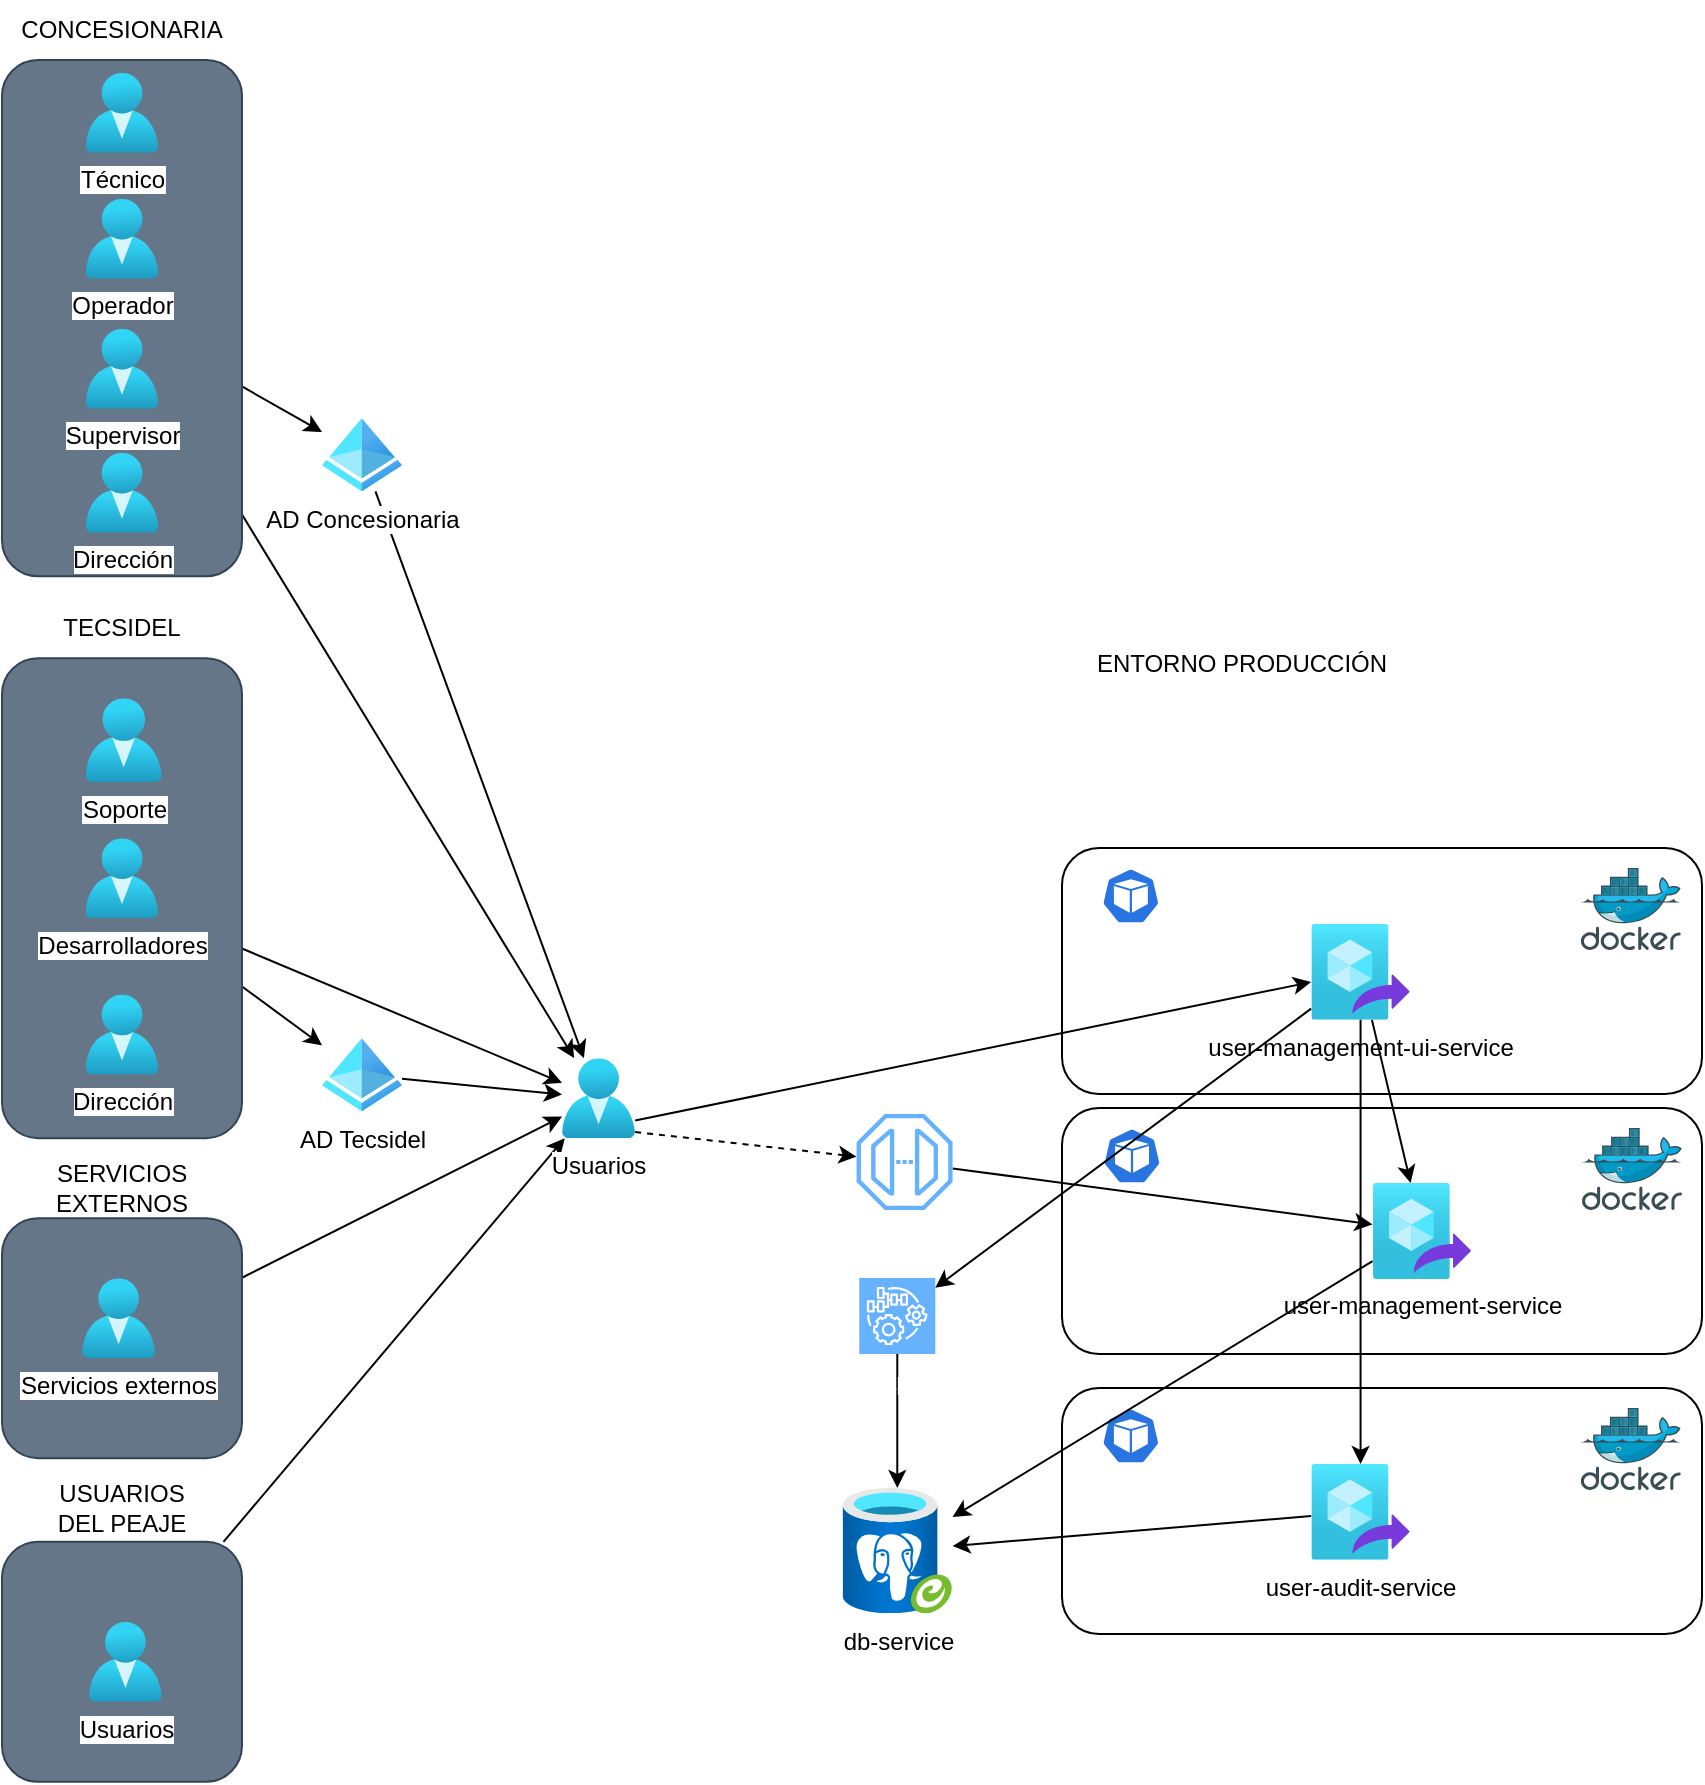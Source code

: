 <mxfile>
    <diagram id="Dp09zciwQ04VZwHExYm0" name="Page-1">
        <mxGraphModel dx="1682" dy="1567" grid="1" gridSize="10" guides="1" tooltips="1" connect="1" arrows="1" fold="1" page="1" pageScale="1" pageWidth="850" pageHeight="1100" math="0" shadow="0">
            <root>
                <mxCell id="0"/>
                <mxCell id="1" parent="0"/>
                <mxCell id="64" value="" style="group" parent="1" vertex="1" connectable="0">
                    <mxGeometry x="370" y="354" width="320.0" height="123" as="geometry"/>
                </mxCell>
                <mxCell id="54" value="" style="rounded=1;whiteSpace=wrap;html=1;" parent="64" vertex="1">
                    <mxGeometry width="320" height="123" as="geometry"/>
                </mxCell>
                <mxCell id="55" value="" style="sketch=0;html=1;dashed=0;whitespace=wrap;fillColor=#2875E2;strokeColor=#ffffff;points=[[0.005,0.63,0],[0.1,0.2,0],[0.9,0.2,0],[0.5,0,0],[0.995,0.63,0],[0.72,0.99,0],[0.5,1,0],[0.28,0.99,0]];verticalLabelPosition=bottom;align=center;verticalAlign=top;shape=mxgraph.kubernetes.icon;prIcon=pod" parent="64" vertex="1">
                    <mxGeometry x="19.43" y="10" width="30" height="28" as="geometry"/>
                </mxCell>
                <mxCell id="56" value="user-management-ui-service" style="aspect=fixed;html=1;points=[];align=center;image;fontSize=12;image=img/lib/azure2/compute/Image_Definitions.svg;fillColor=#CCCCCC;" parent="64" vertex="1">
                    <mxGeometry x="124.57" y="38" width="49.43" height="47.93" as="geometry"/>
                </mxCell>
                <mxCell id="43" value="" style="sketch=0;aspect=fixed;html=1;points=[];align=center;image;fontSize=12;image=img/lib/mscae/Docker.svg;fillColor=#CCCCCC;movable=1;resizable=1;rotatable=1;deletable=1;editable=1;connectable=1;" parent="64" vertex="1">
                    <mxGeometry x="259.43" y="10" width="50" height="41" as="geometry"/>
                </mxCell>
                <mxCell id="47" value="" style="rounded=1;whiteSpace=wrap;html=1;" parent="1" vertex="1">
                    <mxGeometry x="370" y="484" width="320" height="123" as="geometry"/>
                </mxCell>
                <mxCell id="73" style="edgeStyle=none;html=1;" parent="1" target="56" edge="1">
                    <mxGeometry relative="1" as="geometry">
                        <mxPoint x="156.57" y="490.255" as="sourcePoint"/>
                    </mxGeometry>
                </mxCell>
                <mxCell id="77" style="edgeStyle=none;html=1;fontColor=#FFFFFF;dashed=1;" parent="1" target="76" edge="1">
                    <mxGeometry relative="1" as="geometry">
                        <mxPoint x="156.57" y="496.032" as="sourcePoint"/>
                    </mxGeometry>
                </mxCell>
                <mxCell id="33" value="ENTORNO PRODUCCIÓN" style="text;html=1;strokeColor=none;fillColor=none;align=center;verticalAlign=middle;whiteSpace=wrap;rounded=0;" parent="1" vertex="1">
                    <mxGeometry x="370" y="246.57" width="180" height="30" as="geometry"/>
                </mxCell>
                <mxCell id="46" value="" style="sketch=0;html=1;dashed=0;whitespace=wrap;fillColor=#2875E2;strokeColor=#ffffff;points=[[0.005,0.63,0],[0.1,0.2,0],[0.9,0.2,0],[0.5,0,0],[0.995,0.63,0],[0.72,0.99,0],[0.5,1,0],[0.28,0.99,0]];verticalLabelPosition=bottom;align=center;verticalAlign=top;shape=mxgraph.kubernetes.icon;prIcon=pod" parent="1" vertex="1">
                    <mxGeometry x="390" y="494" width="30" height="28" as="geometry"/>
                </mxCell>
                <mxCell id="79" style="edgeStyle=none;html=1;" parent="1" source="76" target="50" edge="1">
                    <mxGeometry relative="1" as="geometry"/>
                </mxCell>
                <mxCell id="76" value="&lt;font color=&quot;#ffffff&quot;&gt;API Gateway&lt;/font&gt;" style="sketch=0;outlineConnect=0;fontColor=#232F3E;gradientColor=none;fillColor=#66B2FF;strokeColor=none;dashed=0;verticalLabelPosition=bottom;verticalAlign=top;align=center;html=1;fontSize=12;fontStyle=0;aspect=fixed;pointerEvents=1;shape=mxgraph.aws4.endpoint;" parent="1" vertex="1">
                    <mxGeometry x="267.29" y="487" width="48" height="48" as="geometry"/>
                </mxCell>
                <mxCell id="50" value="user-management-service" style="aspect=fixed;html=1;points=[];align=center;image;fontSize=12;image=img/lib/azure2/compute/Image_Definitions.svg;fillColor=#CCCCCC;" parent="1" vertex="1">
                    <mxGeometry x="525.28" y="521.54" width="49.43" height="47.93" as="geometry"/>
                </mxCell>
                <mxCell id="62" style="edgeStyle=none;html=1;" parent="1" source="56" target="50" edge="1">
                    <mxGeometry relative="1" as="geometry"/>
                </mxCell>
                <mxCell id="78" value="" style="sketch=0;aspect=fixed;html=1;points=[];align=center;image;fontSize=12;image=img/lib/mscae/Docker.svg;fillColor=#CCCCCC;movable=1;resizable=1;rotatable=1;deletable=1;editable=1;connectable=1;" parent="1" vertex="1">
                    <mxGeometry x="630" y="494" width="50" height="41" as="geometry"/>
                </mxCell>
                <mxCell id="3" value="db-service" style="aspect=fixed;html=1;points=[];align=center;image;fontSize=12;image=img/lib/azure2/databases/Azure_Database_PostgreSQL_Server_Group.svg;" parent="1" vertex="1">
                    <mxGeometry x="260" y="674" width="55.29" height="62.67" as="geometry"/>
                </mxCell>
                <mxCell id="80" value="" style="group" parent="1" vertex="1" connectable="0">
                    <mxGeometry x="370" y="624" width="320.0" height="123" as="geometry"/>
                </mxCell>
                <mxCell id="81" value="" style="rounded=1;whiteSpace=wrap;html=1;" parent="80" vertex="1">
                    <mxGeometry width="320" height="123" as="geometry"/>
                </mxCell>
                <mxCell id="82" value="" style="sketch=0;html=1;dashed=0;whitespace=wrap;fillColor=#2875E2;strokeColor=#ffffff;points=[[0.005,0.63,0],[0.1,0.2,0],[0.9,0.2,0],[0.5,0,0],[0.995,0.63,0],[0.72,0.99,0],[0.5,1,0],[0.28,0.99,0]];verticalLabelPosition=bottom;align=center;verticalAlign=top;shape=mxgraph.kubernetes.icon;prIcon=pod" parent="80" vertex="1">
                    <mxGeometry x="19.43" y="10" width="30" height="28" as="geometry"/>
                </mxCell>
                <mxCell id="83" value="user-audit-service" style="aspect=fixed;html=1;points=[];align=center;image;fontSize=12;image=img/lib/azure2/compute/Image_Definitions.svg;fillColor=#CCCCCC;" parent="80" vertex="1">
                    <mxGeometry x="124.57" y="38" width="49.43" height="47.93" as="geometry"/>
                </mxCell>
                <mxCell id="84" value="" style="sketch=0;aspect=fixed;html=1;points=[];align=center;image;fontSize=12;image=img/lib/mscae/Docker.svg;fillColor=#CCCCCC;movable=1;resizable=1;rotatable=1;deletable=1;editable=1;connectable=1;" parent="80" vertex="1">
                    <mxGeometry x="259.43" y="10" width="50" height="41" as="geometry"/>
                </mxCell>
                <mxCell id="87" style="edgeStyle=none;html=1;" parent="1" source="56" target="83" edge="1">
                    <mxGeometry relative="1" as="geometry"/>
                </mxCell>
                <mxCell id="89" style="edgeStyle=none;html=1;" parent="1" source="83" target="3" edge="1">
                    <mxGeometry relative="1" as="geometry"/>
                </mxCell>
                <mxCell id="93" style="edgeStyle=none;html=1;" parent="1" source="91" target="3" edge="1">
                    <mxGeometry relative="1" as="geometry"/>
                </mxCell>
                <mxCell id="91" value="Graphql" style="sketch=0;points=[[0,0,0],[0.25,0,0],[0.5,0,0],[0.75,0,0],[1,0,0],[0,1,0],[0.25,1,0],[0.5,1,0],[0.75,1,0],[1,1,0],[0,0.25,0],[0,0.5,0],[0,0.75,0],[1,0.25,0],[1,0.5,0],[1,0.75,0]];outlineConnect=0;fontColor=#FFFFFF;gradientColor=#66B2FF;gradientDirection=north;fillColor=#66B2FF;strokeColor=#ffffff;dashed=0;verticalLabelPosition=bottom;verticalAlign=top;align=center;html=1;fontSize=12;fontStyle=0;aspect=fixed;shape=mxgraph.aws4.resourceIcon;resIcon=mxgraph.aws4.iot_things_graph;" parent="1" vertex="1">
                    <mxGeometry x="268.64" y="569" width="38" height="38" as="geometry"/>
                </mxCell>
                <mxCell id="92" style="edgeStyle=none;html=1;" parent="1" source="56" target="91" edge="1">
                    <mxGeometry relative="1" as="geometry"/>
                </mxCell>
                <mxCell id="53" style="edgeStyle=none;html=1;" parent="1" source="50" target="3" edge="1">
                    <mxGeometry relative="1" as="geometry"/>
                </mxCell>
                <mxCell id="94" style="edgeStyle=none;html=1;" edge="1" parent="1" source="116" target="100">
                    <mxGeometry relative="1" as="geometry"/>
                </mxCell>
                <mxCell id="95" style="edgeStyle=none;html=1;" edge="1" parent="1" source="112" target="100">
                    <mxGeometry relative="1" as="geometry"/>
                </mxCell>
                <mxCell id="96" style="edgeStyle=none;html=1;" edge="1" parent="1" source="120" target="100">
                    <mxGeometry relative="1" as="geometry"/>
                </mxCell>
                <mxCell id="97" style="edgeStyle=none;html=1;" edge="1" parent="1" source="120" target="102">
                    <mxGeometry relative="1" as="geometry"/>
                </mxCell>
                <mxCell id="98" style="edgeStyle=none;html=1;" edge="1" parent="1" source="106" target="100">
                    <mxGeometry relative="1" as="geometry"/>
                </mxCell>
                <mxCell id="99" style="edgeStyle=none;html=1;" edge="1" parent="1" source="106" target="104">
                    <mxGeometry relative="1" as="geometry"/>
                </mxCell>
                <mxCell id="100" value="Usuarios" style="aspect=fixed;html=1;points=[];align=center;image;fontSize=12;image=img/lib/azure2/identity/Users.svg;" vertex="1" parent="1">
                    <mxGeometry x="120.0" y="459.09" width="36.57" height="40" as="geometry"/>
                </mxCell>
                <mxCell id="101" style="edgeStyle=none;html=1;" edge="1" parent="1" source="102" target="100">
                    <mxGeometry relative="1" as="geometry"/>
                </mxCell>
                <mxCell id="102" value="AD Concesionaria" style="aspect=fixed;html=1;points=[];align=center;image;fontSize=12;image=img/lib/azure2/identity/Azure_Active_Directory.svg;" vertex="1" parent="1">
                    <mxGeometry y="139.09" width="40" height="36.57" as="geometry"/>
                </mxCell>
                <mxCell id="103" style="edgeStyle=none;html=1;" edge="1" parent="1" source="104" target="100">
                    <mxGeometry relative="1" as="geometry"/>
                </mxCell>
                <mxCell id="104" value="AD Tecsidel" style="aspect=fixed;html=1;points=[];align=center;image;fontSize=12;image=img/lib/azure2/identity/Azure_Active_Directory.svg;" vertex="1" parent="1">
                    <mxGeometry x="2.842e-14" y="449.09" width="40" height="36.57" as="geometry"/>
                </mxCell>
                <mxCell id="105" value="" style="group" vertex="1" connectable="0" parent="1">
                    <mxGeometry x="-160" y="229.09" width="120" height="270" as="geometry"/>
                </mxCell>
                <mxCell id="106" value="" style="rounded=1;whiteSpace=wrap;html=1;strokeColor=#314354;fillColor=#647687;fontColor=#ffffff;" vertex="1" parent="105">
                    <mxGeometry y="30" width="120" height="240" as="geometry"/>
                </mxCell>
                <mxCell id="107" value="Soporte" style="aspect=fixed;html=1;points=[];align=center;image;fontSize=12;image=img/lib/azure2/identity/Users.svg;" vertex="1" parent="105">
                    <mxGeometry x="41.71" y="50" width="38.29" height="41.88" as="geometry"/>
                </mxCell>
                <mxCell id="108" value="Desarrolladores" style="aspect=fixed;html=1;points=[];align=center;image;fontSize=12;image=img/lib/azure2/identity/Users.svg;" vertex="1" parent="105">
                    <mxGeometry x="41.71" y="120" width="36.57" height="40" as="geometry"/>
                </mxCell>
                <mxCell id="109" value="Dirección" style="aspect=fixed;html=1;points=[];align=center;image;fontSize=12;image=img/lib/azure2/identity/Users.svg;" vertex="1" parent="105">
                    <mxGeometry x="41.71" y="198.17" width="36.57" height="40" as="geometry"/>
                </mxCell>
                <mxCell id="110" value="TECSIDEL" style="text;html=1;strokeColor=none;fillColor=none;align=center;verticalAlign=middle;whiteSpace=wrap;rounded=0;" vertex="1" parent="105">
                    <mxGeometry x="30" width="60" height="30" as="geometry"/>
                </mxCell>
                <mxCell id="111" value="" style="group" vertex="1" connectable="0" parent="1">
                    <mxGeometry x="-160" y="509.09" width="120" height="150" as="geometry"/>
                </mxCell>
                <mxCell id="112" value="" style="rounded=1;whiteSpace=wrap;html=1;strokeColor=#314354;fillColor=#647687;fontColor=#ffffff;rotation=-90;" vertex="1" parent="111">
                    <mxGeometry y="30" width="120" height="120" as="geometry"/>
                </mxCell>
                <mxCell id="113" value="Servicios externos" style="aspect=fixed;html=1;points=[];align=center;image;fontSize=12;image=img/lib/azure2/identity/Users.svg;" vertex="1" parent="111">
                    <mxGeometry x="40" y="60" width="36.57" height="40" as="geometry"/>
                </mxCell>
                <mxCell id="114" value="SERVICIOS EXTERNOS" style="text;html=1;strokeColor=none;fillColor=none;align=center;verticalAlign=middle;whiteSpace=wrap;rounded=0;" vertex="1" parent="111">
                    <mxGeometry x="30" width="60" height="30" as="geometry"/>
                </mxCell>
                <mxCell id="115" value="" style="group" vertex="1" connectable="0" parent="1">
                    <mxGeometry x="-160" y="659.09" width="120" height="161.83" as="geometry"/>
                </mxCell>
                <mxCell id="116" value="" style="rounded=1;whiteSpace=wrap;html=1;strokeColor=#314354;fillColor=#647687;fontColor=#ffffff;rotation=-90;" vertex="1" parent="115">
                    <mxGeometry y="41.83" width="120" height="120" as="geometry"/>
                </mxCell>
                <mxCell id="117" value="Usuarios" style="aspect=fixed;html=1;points=[];align=center;image;fontSize=12;image=img/lib/azure2/identity/Users.svg;" vertex="1" parent="115">
                    <mxGeometry x="43.42" y="81.83" width="36.57" height="40" as="geometry"/>
                </mxCell>
                <mxCell id="118" value="USUARIOS DEL PEAJE" style="text;html=1;strokeColor=none;fillColor=none;align=center;verticalAlign=middle;whiteSpace=wrap;rounded=0;" vertex="1" parent="115">
                    <mxGeometry x="25.85" y="10" width="68.29" height="30" as="geometry"/>
                </mxCell>
                <mxCell id="119" value="" style="group" vertex="1" connectable="0" parent="1">
                    <mxGeometry x="-160" y="-70" width="120.0" height="288.17" as="geometry"/>
                </mxCell>
                <mxCell id="120" value="" style="rounded=1;whiteSpace=wrap;html=1;strokeColor=#314354;fillColor=#647687;fontColor=#ffffff;rotation=-180;" vertex="1" parent="119">
                    <mxGeometry y="30" width="120" height="258.17" as="geometry"/>
                </mxCell>
                <mxCell id="121" value="Dirección" style="aspect=fixed;html=1;points=[];align=center;image;fontSize=12;image=img/lib/azure2/identity/Users.svg;rotation=0;" vertex="1" parent="119">
                    <mxGeometry x="41.71" y="226.34" width="36.57" height="40" as="geometry"/>
                </mxCell>
                <mxCell id="122" value="CONCESIONARIA" style="text;html=1;strokeColor=none;fillColor=none;align=center;verticalAlign=middle;whiteSpace=wrap;rounded=0;rotation=0;" vertex="1" parent="119">
                    <mxGeometry x="30" width="60" height="30" as="geometry"/>
                </mxCell>
                <mxCell id="123" value="Supervisor" style="aspect=fixed;html=1;points=[];align=center;image;fontSize=12;image=img/lib/azure2/identity/Users.svg;rotation=0;" vertex="1" parent="119">
                    <mxGeometry x="41.71" y="164.34" width="36.57" height="40" as="geometry"/>
                </mxCell>
                <mxCell id="124" value="Operador" style="aspect=fixed;html=1;points=[];align=center;image;fontSize=12;image=img/lib/azure2/identity/Users.svg;rotation=0;" vertex="1" parent="119">
                    <mxGeometry x="41.71" y="99.34" width="36.57" height="40" as="geometry"/>
                </mxCell>
                <mxCell id="125" value="Técnico" style="aspect=fixed;html=1;points=[];align=center;image;fontSize=12;image=img/lib/azure2/identity/Users.svg;rotation=0;" vertex="1" parent="119">
                    <mxGeometry x="41.71" y="36.34" width="36.57" height="40" as="geometry"/>
                </mxCell>
            </root>
        </mxGraphModel>
    </diagram>
</mxfile>